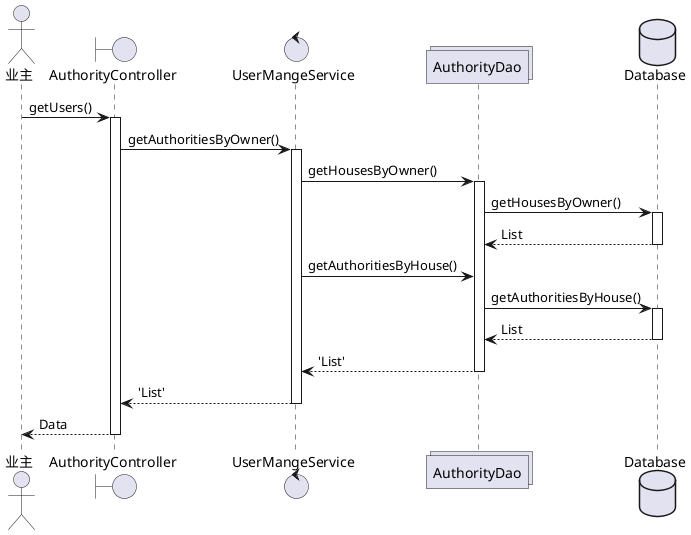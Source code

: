 @startuml

actor 业主 as foo1
boundary AuthorityController as foo2
control UserMangeService as foo3
collections AuthorityDao as foo4
database Database as foo5

foo1 -> foo2:getUsers()
activate foo2
foo2 -> foo3:getAuthoritiesByOwner()
activate foo3
foo3 -> foo4:getHousesByOwner()
activate foo4
        foo4 -> foo5:getHousesByOwner()
        activate foo5
        foo4 <-- foo5:List
        deactivate foo5
foo3 -> foo4:getAuthoritiesByHouse()
        foo4 -> foo5:getAuthoritiesByHouse()
        activate foo5
        foo4 <-- foo5:List
        deactivate foo5
foo3 <-- foo4:'List'
deactivate foo4
foo2 <-- foo3:'List'
deactivate foo3

foo1 <-- foo2:Data
deactivate foo2

@enduml